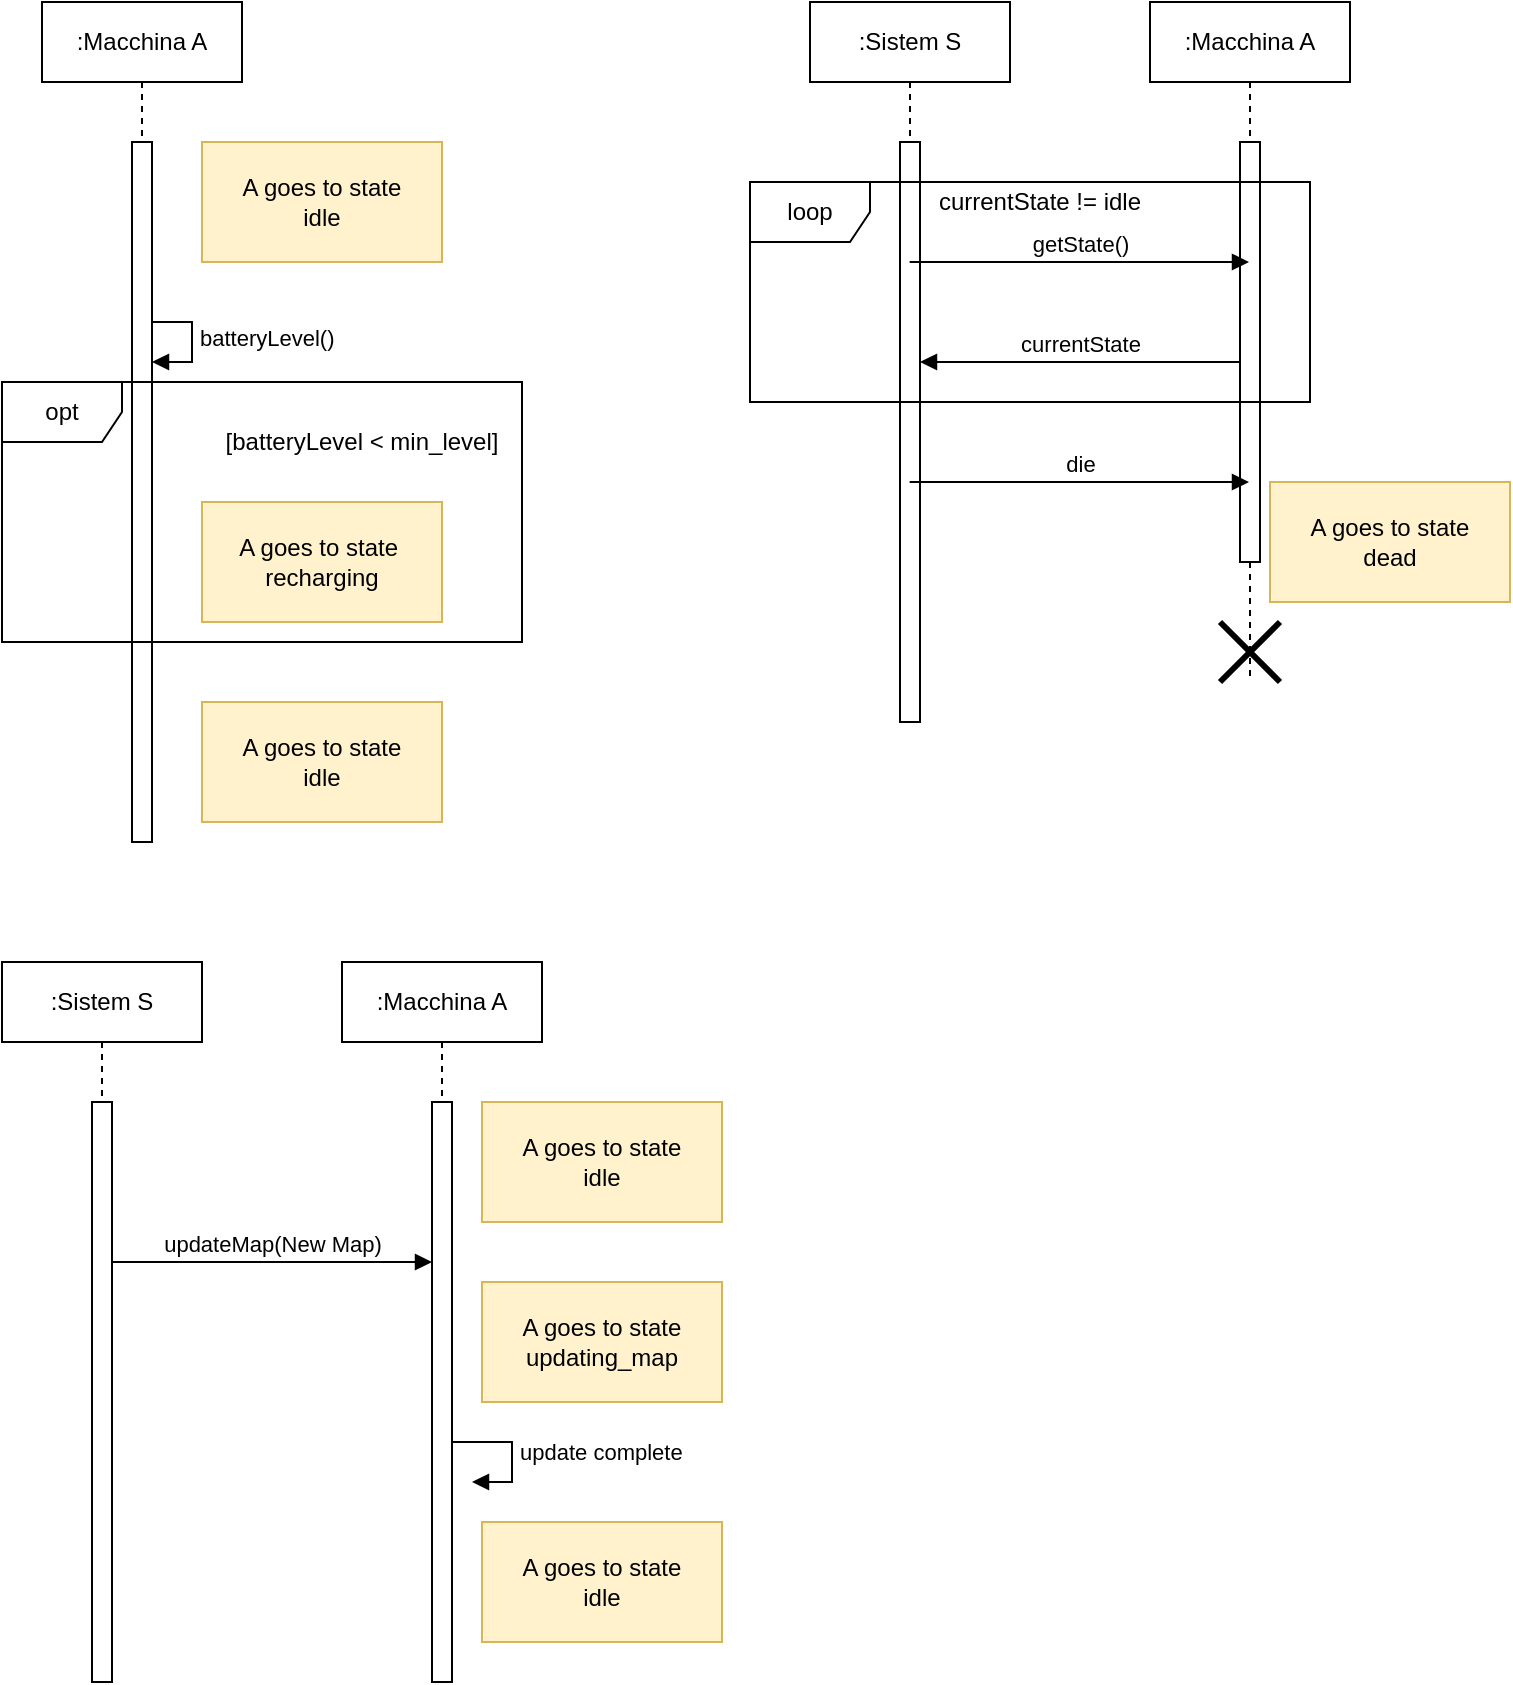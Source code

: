 <mxfile version="12.9.3" type="device"><diagram id="l4FTPOqWehag7AyZz9OH" name="Page-1"><mxGraphModel dx="1086" dy="806" grid="1" gridSize="10" guides="1" tooltips="1" connect="1" arrows="1" fold="1" page="1" pageScale="1" pageWidth="827" pageHeight="1169" math="0" shadow="0"><root><mxCell id="0"/><mxCell id="1" parent="0"/><mxCell id="fg0C4oGLGXmKXBR12kLV-1" value=":Macchina A" style="shape=umlLifeline;perimeter=lifelinePerimeter;whiteSpace=wrap;html=1;container=1;collapsible=0;recursiveResize=0;outlineConnect=0;" parent="1" vertex="1"><mxGeometry x="60" y="40" width="100" height="420" as="geometry"/></mxCell><mxCell id="fg0C4oGLGXmKXBR12kLV-6" value="batteryLevel()" style="edgeStyle=orthogonalEdgeStyle;html=1;align=left;spacingLeft=2;endArrow=block;rounded=0;entryX=1;entryY=0;" parent="fg0C4oGLGXmKXBR12kLV-1" edge="1"><mxGeometry relative="1" as="geometry"><mxPoint x="50" y="160" as="sourcePoint"/><Array as="points"><mxPoint x="75" y="160"/></Array><mxPoint x="55" y="180" as="targetPoint"/></mxGeometry></mxCell><mxCell id="fg0C4oGLGXmKXBR12kLV-13" value="" style="html=1;points=[];perimeter=orthogonalPerimeter;" parent="fg0C4oGLGXmKXBR12kLV-1" vertex="1"><mxGeometry x="45" y="70" width="10" height="350" as="geometry"/></mxCell><mxCell id="fg0C4oGLGXmKXBR12kLV-8" value="A goes to state&lt;br&gt;idle" style="rounded=0;whiteSpace=wrap;html=1;fillColor=#fff2cc;strokeColor=#d6b656;" parent="1" vertex="1"><mxGeometry x="140" y="110" width="120" height="60" as="geometry"/></mxCell><mxCell id="fg0C4oGLGXmKXBR12kLV-9" value="A goes to state&amp;nbsp;&lt;br&gt;recharging" style="rounded=0;whiteSpace=wrap;html=1;fillColor=#fff2cc;strokeColor=#d6b656;direction=south;" parent="1" vertex="1"><mxGeometry x="140" y="290" width="120" height="60" as="geometry"/></mxCell><mxCell id="fg0C4oGLGXmKXBR12kLV-10" value="A goes to state&lt;br&gt;idle" style="rounded=0;whiteSpace=wrap;html=1;fillColor=#fff2cc;strokeColor=#d6b656;" parent="1" vertex="1"><mxGeometry x="140" y="390" width="120" height="60" as="geometry"/></mxCell><mxCell id="fg0C4oGLGXmKXBR12kLV-11" value="opt" style="shape=umlFrame;whiteSpace=wrap;html=1;" parent="1" vertex="1"><mxGeometry x="40" y="230" width="260" height="130" as="geometry"/></mxCell><mxCell id="fg0C4oGLGXmKXBR12kLV-12" value="[batteryLevel &amp;lt; min_level]" style="text;html=1;strokeColor=none;fillColor=none;align=center;verticalAlign=middle;whiteSpace=wrap;rounded=0;" parent="1" vertex="1"><mxGeometry x="140" y="250" width="160" height="20" as="geometry"/></mxCell><mxCell id="fg0C4oGLGXmKXBR12kLV-14" value=":Sistem S" style="shape=umlLifeline;perimeter=lifelinePerimeter;whiteSpace=wrap;html=1;container=1;collapsible=0;recursiveResize=0;outlineConnect=0;" parent="1" vertex="1"><mxGeometry x="444" y="40" width="100" height="360" as="geometry"/></mxCell><mxCell id="fg0C4oGLGXmKXBR12kLV-22" value="" style="html=1;points=[];perimeter=orthogonalPerimeter;" parent="fg0C4oGLGXmKXBR12kLV-14" vertex="1"><mxGeometry x="45" y="70" width="10" height="290" as="geometry"/></mxCell><mxCell id="fg0C4oGLGXmKXBR12kLV-15" value=":Macchina A" style="shape=umlLifeline;perimeter=lifelinePerimeter;whiteSpace=wrap;html=1;container=1;collapsible=0;recursiveResize=0;outlineConnect=0;" parent="1" vertex="1"><mxGeometry x="614" y="40" width="100" height="340" as="geometry"/></mxCell><mxCell id="fg0C4oGLGXmKXBR12kLV-25" value="" style="html=1;points=[];perimeter=orthogonalPerimeter;" parent="fg0C4oGLGXmKXBR12kLV-15" vertex="1"><mxGeometry x="45" y="70" width="10" height="210" as="geometry"/></mxCell><mxCell id="fg0C4oGLGXmKXBR12kLV-26" value="" style="shape=umlDestroy;whiteSpace=wrap;html=1;strokeWidth=3;" parent="fg0C4oGLGXmKXBR12kLV-15" vertex="1"><mxGeometry x="35" y="310" width="30" height="30" as="geometry"/></mxCell><mxCell id="fg0C4oGLGXmKXBR12kLV-16" value="getState()" style="html=1;verticalAlign=bottom;endArrow=block;" parent="1" edge="1"><mxGeometry width="80" relative="1" as="geometry"><mxPoint x="493.81" y="170.0" as="sourcePoint"/><mxPoint x="663.5" y="170.0" as="targetPoint"/></mxGeometry></mxCell><mxCell id="fg0C4oGLGXmKXBR12kLV-17" value="currentState" style="html=1;verticalAlign=bottom;endArrow=block;" parent="1" source="fg0C4oGLGXmKXBR12kLV-25" target="fg0C4oGLGXmKXBR12kLV-22" edge="1"><mxGeometry width="80" relative="1" as="geometry"><mxPoint x="663.5" y="250.0" as="sourcePoint"/><mxPoint x="493.81" y="250.0" as="targetPoint"/><Array as="points"><mxPoint x="624" y="220"/></Array></mxGeometry></mxCell><mxCell id="fg0C4oGLGXmKXBR12kLV-18" value="die" style="html=1;verticalAlign=bottom;endArrow=block;" parent="1" edge="1"><mxGeometry width="80" relative="1" as="geometry"><mxPoint x="493.81" y="280.0" as="sourcePoint"/><mxPoint x="663.5" y="280.0" as="targetPoint"/><Array as="points"><mxPoint x="644" y="280"/></Array></mxGeometry></mxCell><mxCell id="fg0C4oGLGXmKXBR12kLV-19" value="A goes to state&lt;br&gt;dead" style="rounded=0;whiteSpace=wrap;html=1;fillColor=#fff2cc;strokeColor=#d6b656;" parent="1" vertex="1"><mxGeometry x="674" y="280" width="120" height="60" as="geometry"/></mxCell><mxCell id="fg0C4oGLGXmKXBR12kLV-20" value="loop" style="shape=umlFrame;whiteSpace=wrap;html=1;" parent="1" vertex="1"><mxGeometry x="414" y="130" width="280" height="110" as="geometry"/></mxCell><mxCell id="fg0C4oGLGXmKXBR12kLV-21" value="currentState != idle" style="text;html=1;strokeColor=none;fillColor=none;align=center;verticalAlign=middle;whiteSpace=wrap;rounded=0;" parent="1" vertex="1"><mxGeometry x="504" y="130" width="110" height="20" as="geometry"/></mxCell><mxCell id="UF6H9usgVBhsyDc1gupR-2" value=":Sistem S" style="shape=umlLifeline;perimeter=lifelinePerimeter;whiteSpace=wrap;html=1;container=1;collapsible=0;recursiveResize=0;outlineConnect=0;" vertex="1" parent="1"><mxGeometry x="40" y="520" width="100" height="360" as="geometry"/></mxCell><mxCell id="UF6H9usgVBhsyDc1gupR-3" value="" style="html=1;points=[];perimeter=orthogonalPerimeter;" vertex="1" parent="UF6H9usgVBhsyDc1gupR-2"><mxGeometry x="45" y="70" width="10" height="290" as="geometry"/></mxCell><mxCell id="UF6H9usgVBhsyDc1gupR-4" value=":Macchina A" style="shape=umlLifeline;perimeter=lifelinePerimeter;whiteSpace=wrap;html=1;container=1;collapsible=0;recursiveResize=0;outlineConnect=0;" vertex="1" parent="1"><mxGeometry x="210" y="520" width="100" height="360" as="geometry"/></mxCell><mxCell id="UF6H9usgVBhsyDc1gupR-5" value="" style="html=1;points=[];perimeter=orthogonalPerimeter;" vertex="1" parent="UF6H9usgVBhsyDc1gupR-4"><mxGeometry x="45" y="70" width="10" height="290" as="geometry"/></mxCell><mxCell id="UF6H9usgVBhsyDc1gupR-6" value="updateMap(New Map)" style="html=1;verticalAlign=bottom;endArrow=block;" edge="1" parent="1" source="UF6H9usgVBhsyDc1gupR-3" target="UF6H9usgVBhsyDc1gupR-5"><mxGeometry width="80" relative="1" as="geometry"><mxPoint x="89.81" y="650" as="sourcePoint"/><mxPoint x="259.5" y="650" as="targetPoint"/><Array as="points"><mxPoint x="110" y="670"/></Array></mxGeometry></mxCell><mxCell id="UF6H9usgVBhsyDc1gupR-7" value="A goes to state&lt;br&gt;idle" style="rounded=0;whiteSpace=wrap;html=1;fillColor=#fff2cc;strokeColor=#d6b656;" vertex="1" parent="1"><mxGeometry x="280" y="800" width="120" height="60" as="geometry"/></mxCell><mxCell id="UF6H9usgVBhsyDc1gupR-8" value="A goes to state&lt;br&gt;idle" style="rounded=0;whiteSpace=wrap;html=1;fillColor=#fff2cc;strokeColor=#d6b656;" vertex="1" parent="1"><mxGeometry x="280" y="590" width="120" height="60" as="geometry"/></mxCell><mxCell id="UF6H9usgVBhsyDc1gupR-9" value="A goes to state&lt;br&gt;updating_map" style="rounded=0;whiteSpace=wrap;html=1;fillColor=#fff2cc;strokeColor=#d6b656;" vertex="1" parent="1"><mxGeometry x="280" y="680" width="120" height="60" as="geometry"/></mxCell><mxCell id="UF6H9usgVBhsyDc1gupR-10" value="update complete" style="edgeStyle=orthogonalEdgeStyle;html=1;align=left;spacingLeft=2;endArrow=block;rounded=0;entryX=1;entryY=0;" edge="1" parent="1" source="UF6H9usgVBhsyDc1gupR-5"><mxGeometry relative="1" as="geometry"><mxPoint x="270" y="760" as="sourcePoint"/><Array as="points"><mxPoint x="295" y="760"/><mxPoint x="295" y="780"/></Array><mxPoint x="275" y="780.0" as="targetPoint"/></mxGeometry></mxCell></root></mxGraphModel></diagram></mxfile>